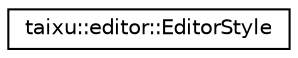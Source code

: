 digraph "Graphical Class Hierarchy"
{
 // LATEX_PDF_SIZE
  edge [fontname="Helvetica",fontsize="10",labelfontname="Helvetica",labelfontsize="10"];
  node [fontname="Helvetica",fontsize="10",shape=record];
  rankdir="LR";
  Node0 [label="taixu::editor::EditorStyle",height=0.2,width=0.4,color="black", fillcolor="white", style="filled",URL="$structtaixu_1_1editor_1_1EditorStyle.html",tooltip=" "];
}

